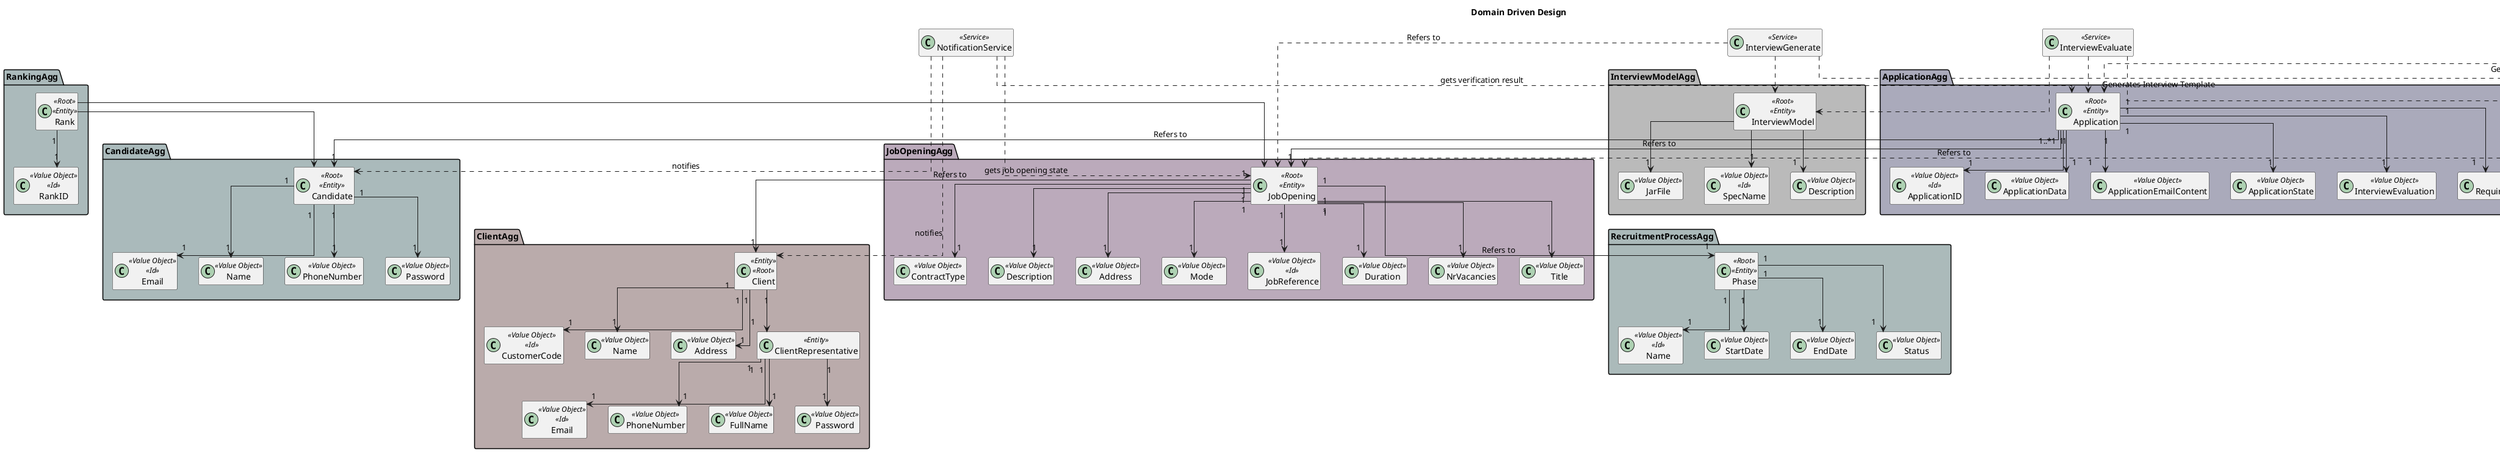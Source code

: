 @startuml
'https://plantuml.com/class-diagram

hide field
hide methods

title Domain Driven Design
skinparam linetype ortho

package InterviewModelAgg #bababa {
    class InterviewModel<<Root>><<Entity>>
    class JarFile<<Value Object>>
    class SpecName<<Value Object>><<Id>>
    class Description<<Value Object>>

    InterviewModel-->"1"JarFile
    InterviewModel-->"1"SpecName
    InterviewModel-->"1"Description
}

package ClientAgg #baabab {
    class Client<<Entity>><<Root>>
    class CustomerCode<<Value Object>><<Id>>
    class Name<<Value Object>>
    class Address<<Value Object>>
    class ClientRepresentative<<Entity>>

    class Email<<Value Object>><<Id>>
    class PhoneNumber<<Value Object>>
    class FullName<<Value Object>>
    class Password<<Value Object>>

    Client "1" --> "1" CustomerCode
    Client "1" --> "1" Name
    Client "1" --> "1" Address
    Client "1" --> "1" ClientRepresentative

    ClientRepresentative "1" --> "1" Email
    ClientRepresentative "1" --> "1" PhoneNumber
    ClientRepresentative "1" --> "1" FullName
    ClientRepresentative "1" --> "1" Password
}

package JobOpeningAgg #bbaabb {
    class JobOpening<<Root>><<Entity>>
    class JobReference<<Value Object>><<Id>>
    class Duration<<Value Object>>
    class NrVacancies<<Value Object>>
    class Title<<Value Object>>
    class ContractType<<Value Object>>
    class Description<<Value Object>>
    class Address<<Value Object>>
    class Mode<<Value Object>>

    JobOpening "1" --> "1" JobReference
    JobOpening "1" --> "1" Duration
    JobOpening "1" --> "1" NrVacancies
    JobOpening "1" --> "1" Title
    JobOpening "1" --> "1" ContractType
    JobOpening "1" --> "1" Description
    JobOpening "1" --> "1" Address
    JobOpening "1" --> "1" Mode
    JobOpening "1"--> "1" Client : Refers to
}

package RequirementsSpecificationAgg #bbbbaa {
    class RequirementsSpecification<<Root>><<Entity>>
    class JarFile<<Value Object>>
    class SpecName<<Value Object>><<Id>>
    class Description<<Value Object>>

    RequirementsSpecification "1" --> "1" JarFile
    RequirementsSpecification "1" --> "1" SpecName
    RequirementsSpecification "1" --> "1" Description
}

package CandidateAgg #aababb {
    class Candidate<<Root>><<Entity>>
    class Email<<Value Object>><<Id>>
    class Name<<Value Object>>
    class PhoneNumber<<Value Object>>
    class Password<<Value Object>>

    Candidate "1" --> "1" Email
    Candidate "1" --> "1" Name
    Candidate "1" --> "1" PhoneNumber
    Candidate "1" --> "1" Password
}

package ApplicationAgg #aaaabb {
    class Application<<Root>><<Entity>>
    class ApplicationID<<Value Object>><<Id>>
    class ApplicationData<<Value Object>>
    class ApplicationEmailContent<<Value Object>>
    class ApplicationState<<Value Object>>
    class InterviewEvaluation<<Value Object>>
    class RequirementsEvaluation<<Value Object>>

    Application "1" --> "1" ApplicationID
    Application "1" --> "1" ApplicationState
    Application "1" --> "1" ApplicationData
    Application "1" --> "1" ApplicationEmailContent
    Application "1" --> "1" InterviewEvaluation
    Application "1" --> "1" RequirementsEvaluation
    Application "1"-->"1" JobOpening : Refers to
    Application "1..*"-->"1" Candidate : Refers to
}

package RankingAgg #abbabb {
    class Rank<<Root>><<Entity>>
    class RankID<<Value Object>><<Id>>

    Rank "1" --> "1" RankID
    Rank --> JobOpening
    Rank --> Candidate
}

package FileAgg #abbaba {
    class File<<Root>><<Entity>>
    class FileID<<Value Object>><<Id>>
    class Filepath<<Value Object>>

    File "1" --> "1" FileID
    File "1" --> "1" Filepath
}

package RecruitmentProcessAgg #abbaba {
    class Phase<<Root>><<Entity>>
    class Name<<Value Object>><<Id>>
    class StartDate<<Value Object>>
    class EndDate<<Value Object>>
    class Status <<Value Object>>

    Phase "1" --> "1" Name
    Phase "1" --> "1" StartDate
    Phase "1" --> "1" EndDate
    Phase "1" --> "1" Status

    JobOpening "1"-->"1" Phase : Refers to
}

class RequirementsGenerate<<Service>>
RequirementsGenerate ..> RequirementsSpecification
RequirementsGenerate ..> File : Generates Requirements Template
RequirementsGenerate ..> JobOpening: Refers to

class InterviewGenerate<<Service>>
InterviewGenerate ..> InterviewModel
InterviewGenerate ..> File : Generates Interview Template
InterviewGenerate ..> JobOpening: Refers to

class InterviewEvaluate<<Service>>
InterviewEvaluate ..> File
InterviewEvaluate ..> Application
InterviewEvaluate ..> InterviewModel

class RequirementsEvaluate<<Service>>
RequirementsEvaluate ..> File
RequirementsEvaluate ..> Application
RequirementsEvaluate ..> RequirementsSpecification

class NotificationService<<Service>>
NotificationService ..> Candidate : notifies
NotificationService ..> Client : notifies
NotificationService ..> Application : gets verification result
NotificationService ..> JobOpening : gets job opening state

@enduml